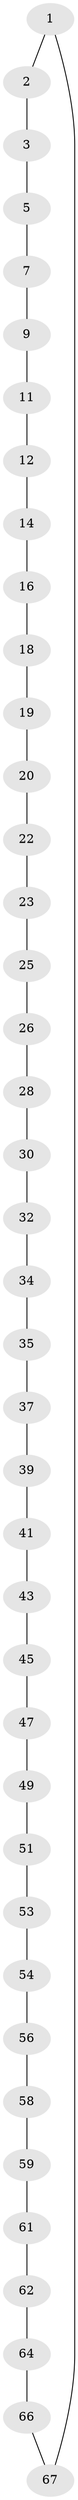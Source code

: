 // Generated by graph-tools (version 1.1) at 2025/24/03/03/25 07:24:20]
// undirected, 40 vertices, 40 edges
graph export_dot {
graph [start="1"]
  node [color=gray90,style=filled];
  1 [super="+68"];
  2;
  3 [super="+4"];
  5 [super="+6"];
  7 [super="+8"];
  9 [super="+10"];
  11;
  12 [super="+13"];
  14 [super="+15"];
  16 [super="+17"];
  18;
  19;
  20 [super="+21"];
  22;
  23 [super="+24"];
  25;
  26 [super="+27"];
  28 [super="+29"];
  30 [super="+31"];
  32 [super="+33"];
  34;
  35 [super="+36"];
  37 [super="+38"];
  39 [super="+40"];
  41 [super="+42"];
  43 [super="+44"];
  45 [super="+46"];
  47 [super="+48"];
  49 [super="+50"];
  51 [super="+52"];
  53;
  54 [super="+55"];
  56 [super="+57"];
  58;
  59 [super="+60"];
  61;
  62 [super="+63"];
  64 [super="+65"];
  66;
  67;
  1 -- 2;
  1 -- 67;
  2 -- 3;
  3 -- 5;
  5 -- 7;
  7 -- 9;
  9 -- 11;
  11 -- 12;
  12 -- 14;
  14 -- 16;
  16 -- 18;
  18 -- 19;
  19 -- 20;
  20 -- 22;
  22 -- 23;
  23 -- 25;
  25 -- 26;
  26 -- 28;
  28 -- 30;
  30 -- 32;
  32 -- 34;
  34 -- 35;
  35 -- 37;
  37 -- 39;
  39 -- 41;
  41 -- 43;
  43 -- 45;
  45 -- 47;
  47 -- 49;
  49 -- 51;
  51 -- 53;
  53 -- 54;
  54 -- 56;
  56 -- 58;
  58 -- 59;
  59 -- 61;
  61 -- 62;
  62 -- 64;
  64 -- 66;
  66 -- 67;
}
